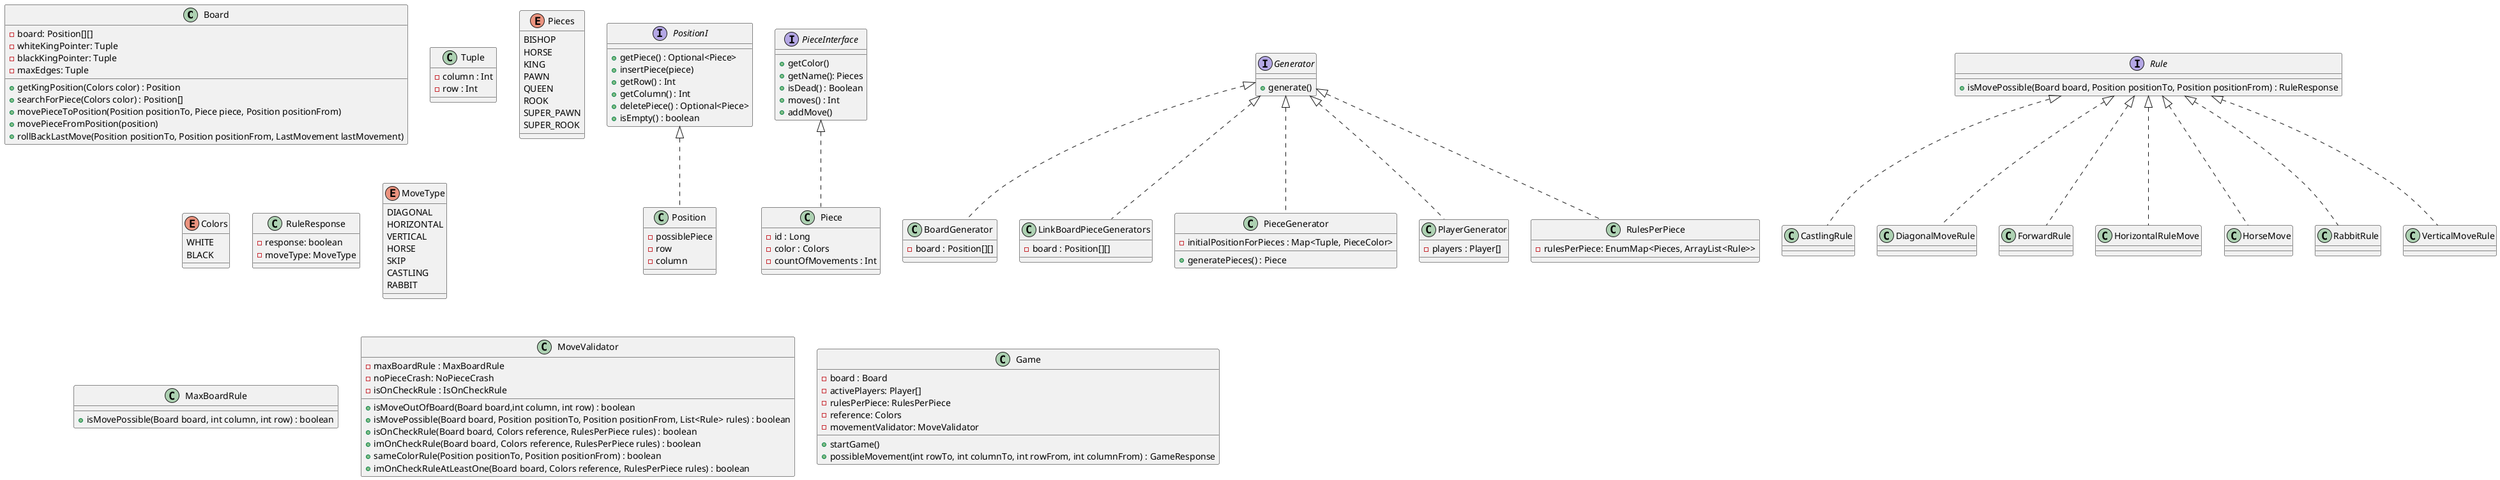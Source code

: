 @startuml

class Board {
 - board: Position[][]
 - whiteKingPointer: Tuple
 - blackKingPointer: Tuple
 - maxEdges: Tuple

 + getKingPosition(Colors color) : Position
 + searchForPiece(Colors color) : Position[]
 + movePieceToPosition(Position positionTo, Piece piece, Position positionFrom)
 + movePieceFromPosition(position)
 + rollBackLastMove(Position positionTo, Position positionFrom, LastMovement lastMovement)

}

class Tuple {
  - column : Int
  - row : Int
}


interface PositionI {
    + getPiece() : Optional<Piece>
    + insertPiece(piece)
    + getRow() : Int
    + getColumn() : Int
    + deletePiece() : Optional<Piece>
    + isEmpty() : boolean
}

class Position implements PositionI {
    - possiblePiece
    - row
    - column
}

interface PieceInterface {
    + getColor()
    + getName(): Pieces
    + isDead() : Boolean
    + moves() : Int
    + addMove()
}
class Piece implements PieceInterface{
    - id : Long
    - color : Colors
    - countOfMovements : Int
}

enum Pieces {
    BISHOP
    HORSE
    KING
    PAWN
    QUEEN
    ROOK
    SUPER_PAWN
    SUPER_ROOK
}

enum Colors {
    WHITE
    BLACK
}

interface Generator {
    + generate()
}

class BoardGenerator implements Generator {
  - board : Position[][]
}

class  LinkBoardPieceGenerators implements Generator {
  - board : Position[][]
}

class PieceGenerator implements Generator {
  - initialPositionForPieces : Map<Tuple, PieceColor>
  + generatePieces() : Piece
}

class PlayerGenerator implements Generator {
   - players : Player[]
}

class RulesPerPiece implements Generator {
   - rulesPerPiece: EnumMap<Pieces, ArrayList<Rule>>
}

interface Rule {
    + isMovePossible(Board board, Position positionTo, Position positionFrom) : RuleResponse
}

class RuleResponse {
    - response: boolean
    - moveType: MoveType
}

enum MoveType {
    DIAGONAL
    HORIZONTAL
    VERTICAL
    HORSE
    SKIP
    CASTLING
    RABBIT
}

class CastlingRule implements Rule {}

class MaxBoardRule {
    + isMovePossible(Board board, int column, int row) : boolean
}

class DiagonalMoveRule implements Rule {}
class ForwardRule implements Rule {}
class HorizontalRuleMove implements Rule {}
class HorseMove implements Rule{}
class RabbitRule implements Rule{}
class VerticalMoveRule implements Rule{}

class MoveValidator {
  -  maxBoardRule : MaxBoardRule
  -  noPieceCrash: NoPieceCrash
  -  isOnCheckRule : IsOnCheckRule
  + isMoveOutOfBoard(Board board,int column, int row) : boolean
  + isMovePossible(Board board, Position positionTo, Position positionFrom, List<Rule> rules) : boolean
  + isOnCheckRule(Board board, Colors reference, RulesPerPiece rules) : boolean
  + imOnCheckRule(Board board, Colors reference, RulesPerPiece rules) : boolean
  + sameColorRule(Position positionTo, Position positionFrom) : boolean
  + imOnCheckRuleAtLeastOne(Board board, Colors reference, RulesPerPiece rules) : boolean
}

class Game {
    - board : Board
    - activePlayers: Player[]
    - rulesPerPiece: RulesPerPiece
    - reference: Colors
    - movementValidator: MoveValidator
    + startGame()
    + possibleMovement(int rowTo, int columnTo, int rowFrom, int columnFrom) : GameResponse
}

@enduml